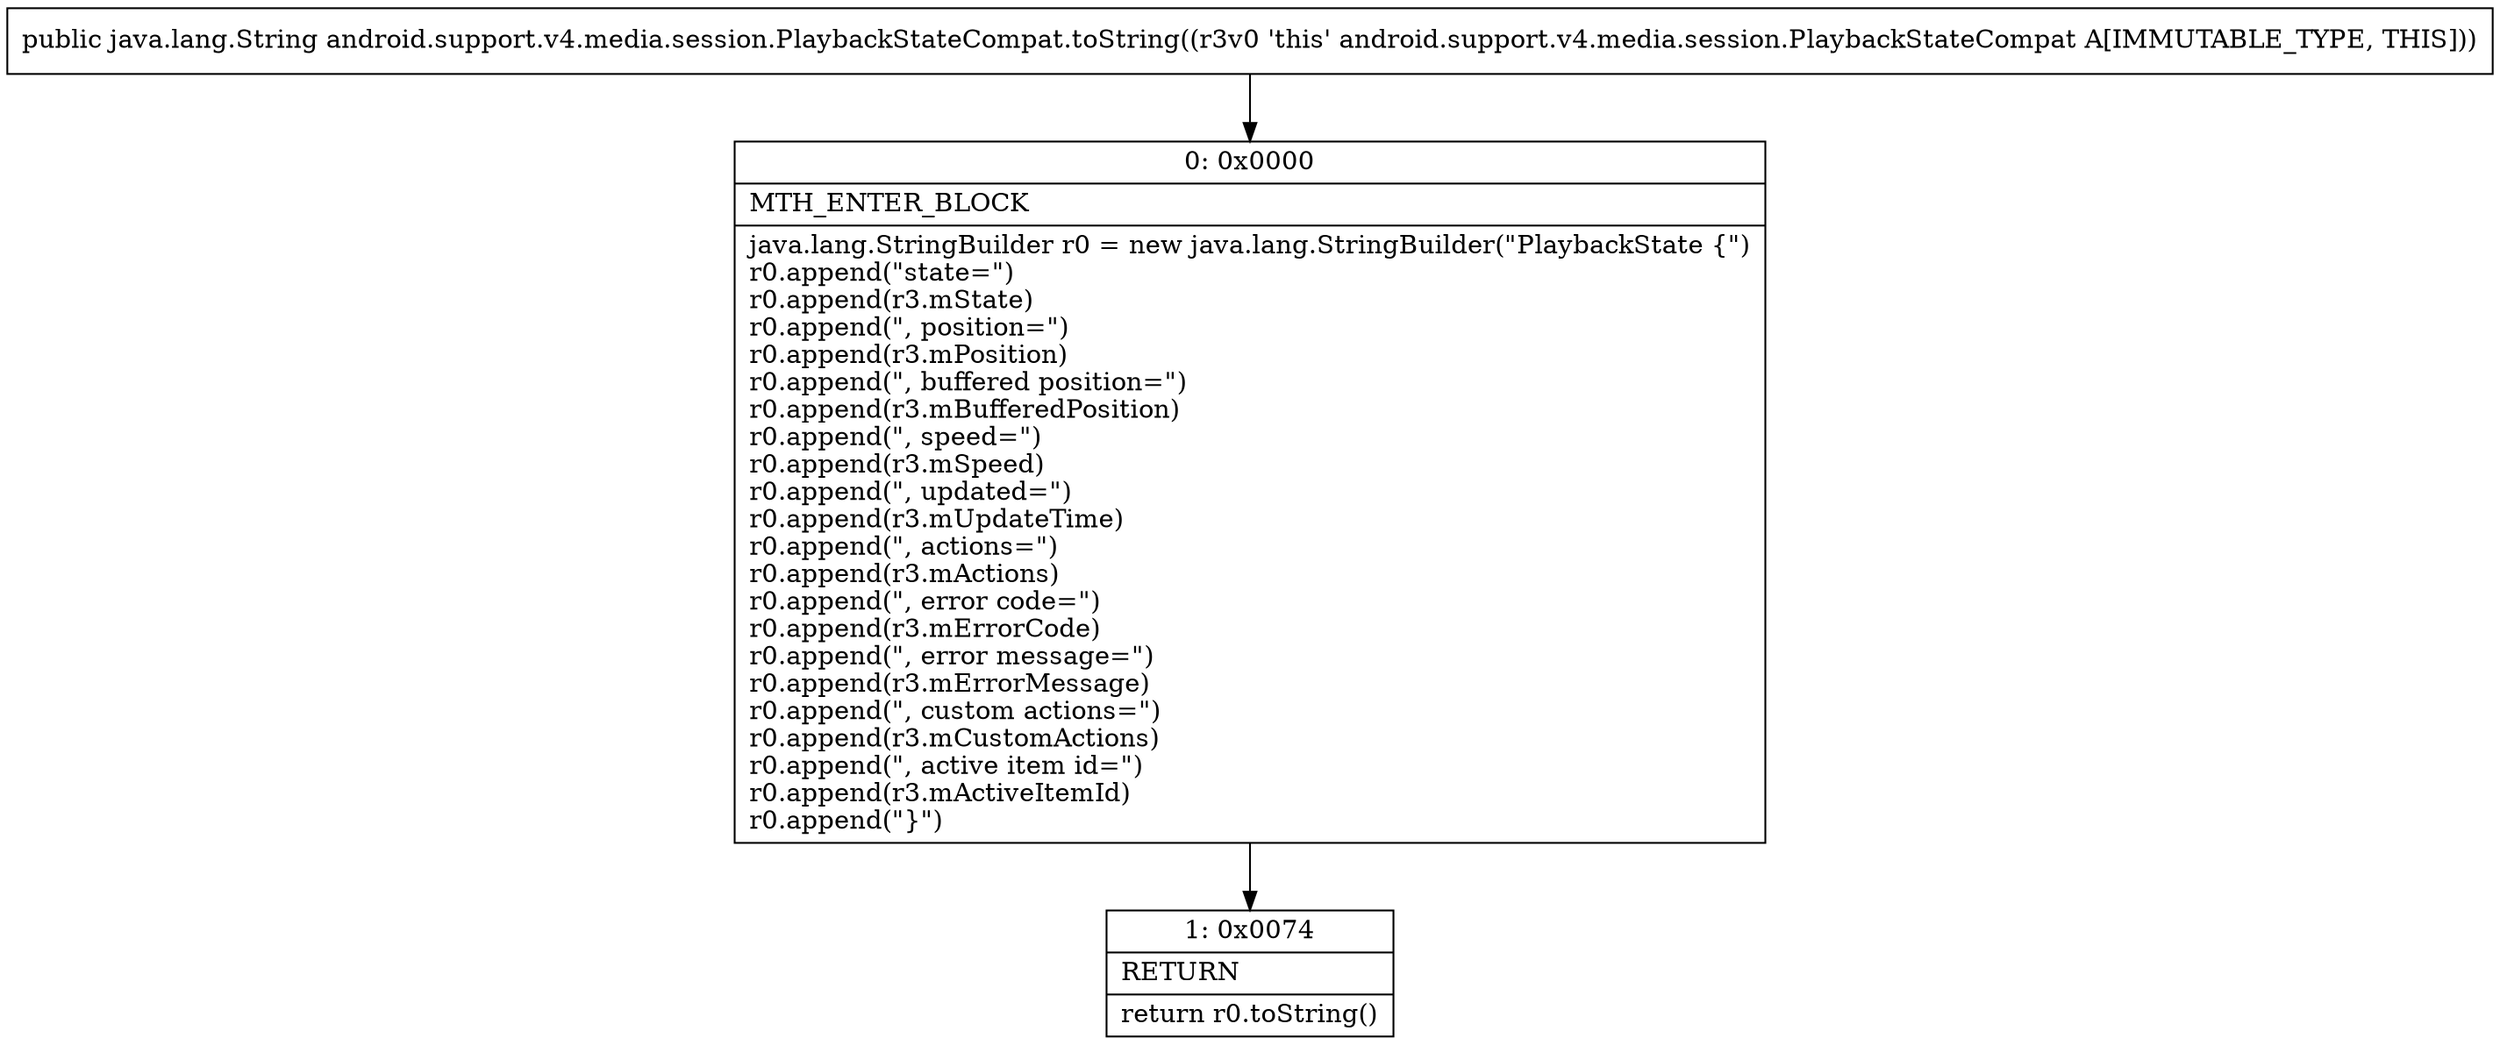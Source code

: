 digraph "CFG forandroid.support.v4.media.session.PlaybackStateCompat.toString()Ljava\/lang\/String;" {
Node_0 [shape=record,label="{0\:\ 0x0000|MTH_ENTER_BLOCK\l|java.lang.StringBuilder r0 = new java.lang.StringBuilder(\"PlaybackState \{\")\lr0.append(\"state=\")\lr0.append(r3.mState)\lr0.append(\", position=\")\lr0.append(r3.mPosition)\lr0.append(\", buffered position=\")\lr0.append(r3.mBufferedPosition)\lr0.append(\", speed=\")\lr0.append(r3.mSpeed)\lr0.append(\", updated=\")\lr0.append(r3.mUpdateTime)\lr0.append(\", actions=\")\lr0.append(r3.mActions)\lr0.append(\", error code=\")\lr0.append(r3.mErrorCode)\lr0.append(\", error message=\")\lr0.append(r3.mErrorMessage)\lr0.append(\", custom actions=\")\lr0.append(r3.mCustomActions)\lr0.append(\", active item id=\")\lr0.append(r3.mActiveItemId)\lr0.append(\"\}\")\l}"];
Node_1 [shape=record,label="{1\:\ 0x0074|RETURN\l|return r0.toString()\l}"];
MethodNode[shape=record,label="{public java.lang.String android.support.v4.media.session.PlaybackStateCompat.toString((r3v0 'this' android.support.v4.media.session.PlaybackStateCompat A[IMMUTABLE_TYPE, THIS])) }"];
MethodNode -> Node_0;
Node_0 -> Node_1;
}

